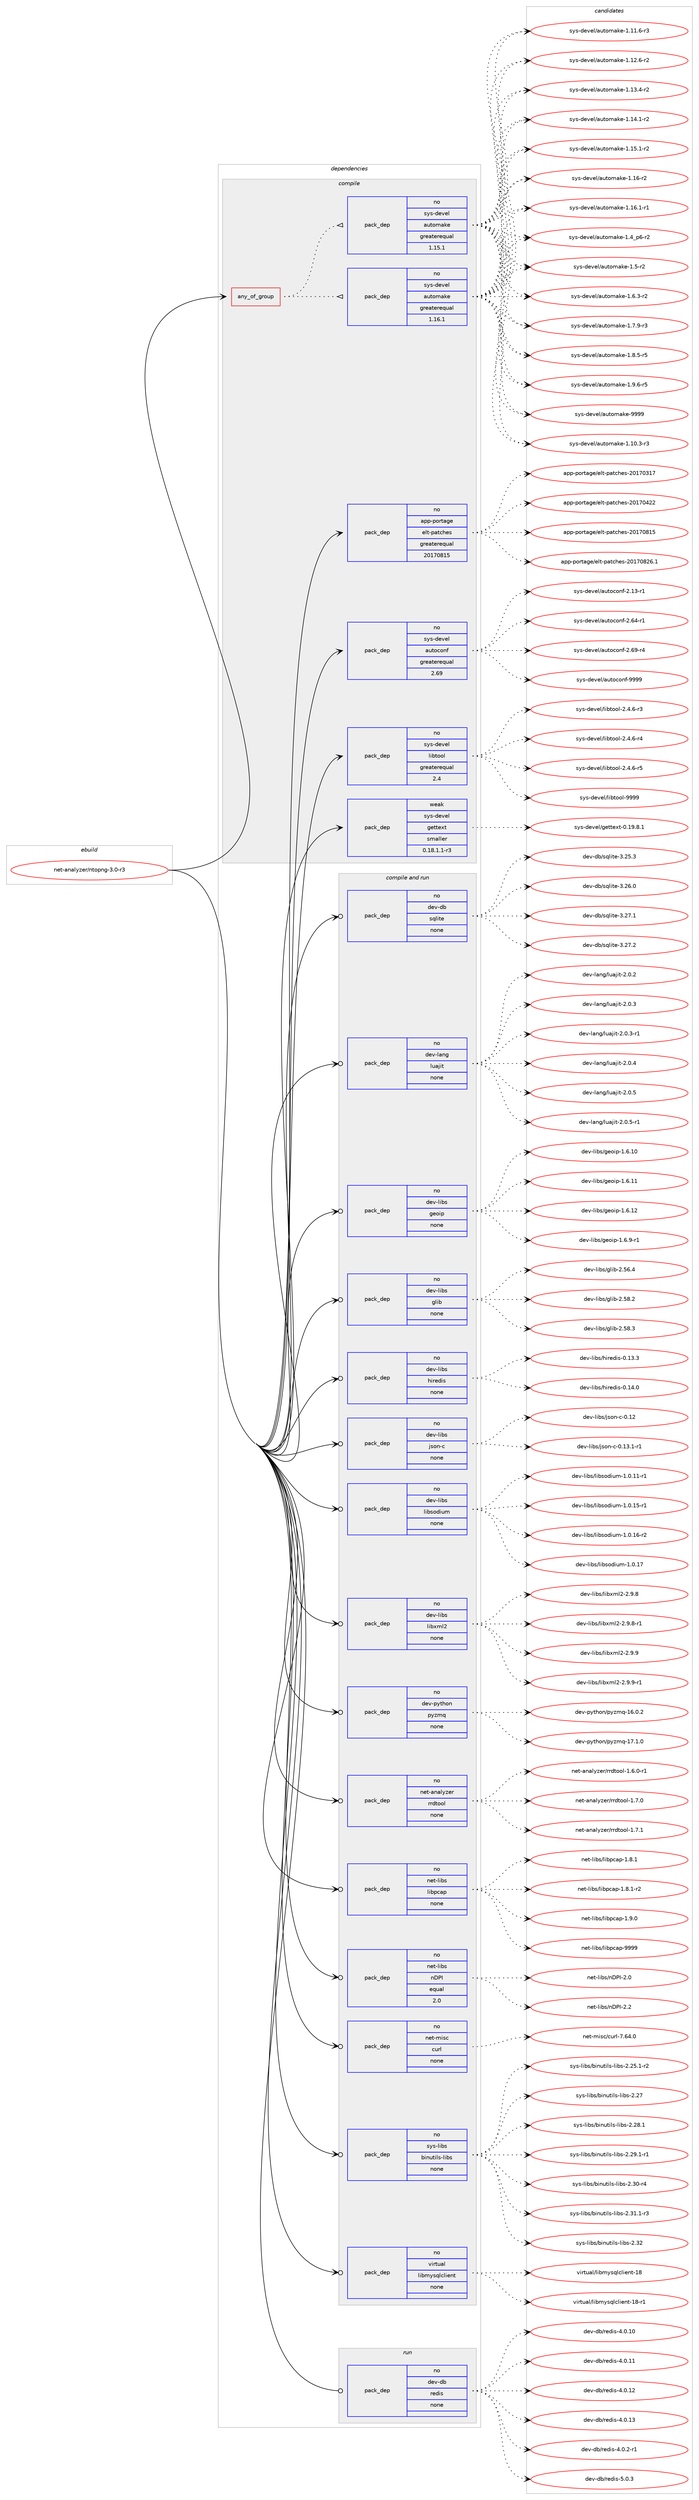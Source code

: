 digraph prolog {

# *************
# Graph options
# *************

newrank=true;
concentrate=true;
compound=true;
graph [rankdir=LR,fontname=Helvetica,fontsize=10,ranksep=1.5];#, ranksep=2.5, nodesep=0.2];
edge  [arrowhead=vee];
node  [fontname=Helvetica,fontsize=10];

# **********
# The ebuild
# **********

subgraph cluster_leftcol {
color=gray;
rank=same;
label=<<i>ebuild</i>>;
id [label="net-analyzer/ntopng-3.0-r3", color=red, width=4, href="../net-analyzer/ntopng-3.0-r3.svg"];
}

# ****************
# The dependencies
# ****************

subgraph cluster_midcol {
color=gray;
label=<<i>dependencies</i>>;
subgraph cluster_compile {
fillcolor="#eeeeee";
style=filled;
label=<<i>compile</i>>;
subgraph any25851 {
dependency1646254 [label=<<TABLE BORDER="0" CELLBORDER="1" CELLSPACING="0" CELLPADDING="4"><TR><TD CELLPADDING="10">any_of_group</TD></TR></TABLE>>, shape=none, color=red];subgraph pack1177128 {
dependency1646255 [label=<<TABLE BORDER="0" CELLBORDER="1" CELLSPACING="0" CELLPADDING="4" WIDTH="220"><TR><TD ROWSPAN="6" CELLPADDING="30">pack_dep</TD></TR><TR><TD WIDTH="110">no</TD></TR><TR><TD>sys-devel</TD></TR><TR><TD>automake</TD></TR><TR><TD>greaterequal</TD></TR><TR><TD>1.16.1</TD></TR></TABLE>>, shape=none, color=blue];
}
dependency1646254:e -> dependency1646255:w [weight=20,style="dotted",arrowhead="oinv"];
subgraph pack1177129 {
dependency1646256 [label=<<TABLE BORDER="0" CELLBORDER="1" CELLSPACING="0" CELLPADDING="4" WIDTH="220"><TR><TD ROWSPAN="6" CELLPADDING="30">pack_dep</TD></TR><TR><TD WIDTH="110">no</TD></TR><TR><TD>sys-devel</TD></TR><TR><TD>automake</TD></TR><TR><TD>greaterequal</TD></TR><TR><TD>1.15.1</TD></TR></TABLE>>, shape=none, color=blue];
}
dependency1646254:e -> dependency1646256:w [weight=20,style="dotted",arrowhead="oinv"];
}
id:e -> dependency1646254:w [weight=20,style="solid",arrowhead="vee"];
subgraph pack1177130 {
dependency1646257 [label=<<TABLE BORDER="0" CELLBORDER="1" CELLSPACING="0" CELLPADDING="4" WIDTH="220"><TR><TD ROWSPAN="6" CELLPADDING="30">pack_dep</TD></TR><TR><TD WIDTH="110">no</TD></TR><TR><TD>app-portage</TD></TR><TR><TD>elt-patches</TD></TR><TR><TD>greaterequal</TD></TR><TR><TD>20170815</TD></TR></TABLE>>, shape=none, color=blue];
}
id:e -> dependency1646257:w [weight=20,style="solid",arrowhead="vee"];
subgraph pack1177131 {
dependency1646258 [label=<<TABLE BORDER="0" CELLBORDER="1" CELLSPACING="0" CELLPADDING="4" WIDTH="220"><TR><TD ROWSPAN="6" CELLPADDING="30">pack_dep</TD></TR><TR><TD WIDTH="110">no</TD></TR><TR><TD>sys-devel</TD></TR><TR><TD>autoconf</TD></TR><TR><TD>greaterequal</TD></TR><TR><TD>2.69</TD></TR></TABLE>>, shape=none, color=blue];
}
id:e -> dependency1646258:w [weight=20,style="solid",arrowhead="vee"];
subgraph pack1177132 {
dependency1646259 [label=<<TABLE BORDER="0" CELLBORDER="1" CELLSPACING="0" CELLPADDING="4" WIDTH="220"><TR><TD ROWSPAN="6" CELLPADDING="30">pack_dep</TD></TR><TR><TD WIDTH="110">no</TD></TR><TR><TD>sys-devel</TD></TR><TR><TD>libtool</TD></TR><TR><TD>greaterequal</TD></TR><TR><TD>2.4</TD></TR></TABLE>>, shape=none, color=blue];
}
id:e -> dependency1646259:w [weight=20,style="solid",arrowhead="vee"];
subgraph pack1177133 {
dependency1646260 [label=<<TABLE BORDER="0" CELLBORDER="1" CELLSPACING="0" CELLPADDING="4" WIDTH="220"><TR><TD ROWSPAN="6" CELLPADDING="30">pack_dep</TD></TR><TR><TD WIDTH="110">weak</TD></TR><TR><TD>sys-devel</TD></TR><TR><TD>gettext</TD></TR><TR><TD>smaller</TD></TR><TR><TD>0.18.1.1-r3</TD></TR></TABLE>>, shape=none, color=blue];
}
id:e -> dependency1646260:w [weight=20,style="solid",arrowhead="vee"];
}
subgraph cluster_compileandrun {
fillcolor="#eeeeee";
style=filled;
label=<<i>compile and run</i>>;
subgraph pack1177134 {
dependency1646261 [label=<<TABLE BORDER="0" CELLBORDER="1" CELLSPACING="0" CELLPADDING="4" WIDTH="220"><TR><TD ROWSPAN="6" CELLPADDING="30">pack_dep</TD></TR><TR><TD WIDTH="110">no</TD></TR><TR><TD>dev-db</TD></TR><TR><TD>sqlite</TD></TR><TR><TD>none</TD></TR><TR><TD></TD></TR></TABLE>>, shape=none, color=blue];
}
id:e -> dependency1646261:w [weight=20,style="solid",arrowhead="odotvee"];
subgraph pack1177135 {
dependency1646262 [label=<<TABLE BORDER="0" CELLBORDER="1" CELLSPACING="0" CELLPADDING="4" WIDTH="220"><TR><TD ROWSPAN="6" CELLPADDING="30">pack_dep</TD></TR><TR><TD WIDTH="110">no</TD></TR><TR><TD>dev-lang</TD></TR><TR><TD>luajit</TD></TR><TR><TD>none</TD></TR><TR><TD></TD></TR></TABLE>>, shape=none, color=blue];
}
id:e -> dependency1646262:w [weight=20,style="solid",arrowhead="odotvee"];
subgraph pack1177136 {
dependency1646263 [label=<<TABLE BORDER="0" CELLBORDER="1" CELLSPACING="0" CELLPADDING="4" WIDTH="220"><TR><TD ROWSPAN="6" CELLPADDING="30">pack_dep</TD></TR><TR><TD WIDTH="110">no</TD></TR><TR><TD>dev-libs</TD></TR><TR><TD>geoip</TD></TR><TR><TD>none</TD></TR><TR><TD></TD></TR></TABLE>>, shape=none, color=blue];
}
id:e -> dependency1646263:w [weight=20,style="solid",arrowhead="odotvee"];
subgraph pack1177137 {
dependency1646264 [label=<<TABLE BORDER="0" CELLBORDER="1" CELLSPACING="0" CELLPADDING="4" WIDTH="220"><TR><TD ROWSPAN="6" CELLPADDING="30">pack_dep</TD></TR><TR><TD WIDTH="110">no</TD></TR><TR><TD>dev-libs</TD></TR><TR><TD>glib</TD></TR><TR><TD>none</TD></TR><TR><TD></TD></TR></TABLE>>, shape=none, color=blue];
}
id:e -> dependency1646264:w [weight=20,style="solid",arrowhead="odotvee"];
subgraph pack1177138 {
dependency1646265 [label=<<TABLE BORDER="0" CELLBORDER="1" CELLSPACING="0" CELLPADDING="4" WIDTH="220"><TR><TD ROWSPAN="6" CELLPADDING="30">pack_dep</TD></TR><TR><TD WIDTH="110">no</TD></TR><TR><TD>dev-libs</TD></TR><TR><TD>hiredis</TD></TR><TR><TD>none</TD></TR><TR><TD></TD></TR></TABLE>>, shape=none, color=blue];
}
id:e -> dependency1646265:w [weight=20,style="solid",arrowhead="odotvee"];
subgraph pack1177139 {
dependency1646266 [label=<<TABLE BORDER="0" CELLBORDER="1" CELLSPACING="0" CELLPADDING="4" WIDTH="220"><TR><TD ROWSPAN="6" CELLPADDING="30">pack_dep</TD></TR><TR><TD WIDTH="110">no</TD></TR><TR><TD>dev-libs</TD></TR><TR><TD>json-c</TD></TR><TR><TD>none</TD></TR><TR><TD></TD></TR></TABLE>>, shape=none, color=blue];
}
id:e -> dependency1646266:w [weight=20,style="solid",arrowhead="odotvee"];
subgraph pack1177140 {
dependency1646267 [label=<<TABLE BORDER="0" CELLBORDER="1" CELLSPACING="0" CELLPADDING="4" WIDTH="220"><TR><TD ROWSPAN="6" CELLPADDING="30">pack_dep</TD></TR><TR><TD WIDTH="110">no</TD></TR><TR><TD>dev-libs</TD></TR><TR><TD>libsodium</TD></TR><TR><TD>none</TD></TR><TR><TD></TD></TR></TABLE>>, shape=none, color=blue];
}
id:e -> dependency1646267:w [weight=20,style="solid",arrowhead="odotvee"];
subgraph pack1177141 {
dependency1646268 [label=<<TABLE BORDER="0" CELLBORDER="1" CELLSPACING="0" CELLPADDING="4" WIDTH="220"><TR><TD ROWSPAN="6" CELLPADDING="30">pack_dep</TD></TR><TR><TD WIDTH="110">no</TD></TR><TR><TD>dev-libs</TD></TR><TR><TD>libxml2</TD></TR><TR><TD>none</TD></TR><TR><TD></TD></TR></TABLE>>, shape=none, color=blue];
}
id:e -> dependency1646268:w [weight=20,style="solid",arrowhead="odotvee"];
subgraph pack1177142 {
dependency1646269 [label=<<TABLE BORDER="0" CELLBORDER="1" CELLSPACING="0" CELLPADDING="4" WIDTH="220"><TR><TD ROWSPAN="6" CELLPADDING="30">pack_dep</TD></TR><TR><TD WIDTH="110">no</TD></TR><TR><TD>dev-python</TD></TR><TR><TD>pyzmq</TD></TR><TR><TD>none</TD></TR><TR><TD></TD></TR></TABLE>>, shape=none, color=blue];
}
id:e -> dependency1646269:w [weight=20,style="solid",arrowhead="odotvee"];
subgraph pack1177143 {
dependency1646270 [label=<<TABLE BORDER="0" CELLBORDER="1" CELLSPACING="0" CELLPADDING="4" WIDTH="220"><TR><TD ROWSPAN="6" CELLPADDING="30">pack_dep</TD></TR><TR><TD WIDTH="110">no</TD></TR><TR><TD>net-analyzer</TD></TR><TR><TD>rrdtool</TD></TR><TR><TD>none</TD></TR><TR><TD></TD></TR></TABLE>>, shape=none, color=blue];
}
id:e -> dependency1646270:w [weight=20,style="solid",arrowhead="odotvee"];
subgraph pack1177144 {
dependency1646271 [label=<<TABLE BORDER="0" CELLBORDER="1" CELLSPACING="0" CELLPADDING="4" WIDTH="220"><TR><TD ROWSPAN="6" CELLPADDING="30">pack_dep</TD></TR><TR><TD WIDTH="110">no</TD></TR><TR><TD>net-libs</TD></TR><TR><TD>libpcap</TD></TR><TR><TD>none</TD></TR><TR><TD></TD></TR></TABLE>>, shape=none, color=blue];
}
id:e -> dependency1646271:w [weight=20,style="solid",arrowhead="odotvee"];
subgraph pack1177145 {
dependency1646272 [label=<<TABLE BORDER="0" CELLBORDER="1" CELLSPACING="0" CELLPADDING="4" WIDTH="220"><TR><TD ROWSPAN="6" CELLPADDING="30">pack_dep</TD></TR><TR><TD WIDTH="110">no</TD></TR><TR><TD>net-libs</TD></TR><TR><TD>nDPI</TD></TR><TR><TD>equal</TD></TR><TR><TD>2.0</TD></TR></TABLE>>, shape=none, color=blue];
}
id:e -> dependency1646272:w [weight=20,style="solid",arrowhead="odotvee"];
subgraph pack1177146 {
dependency1646273 [label=<<TABLE BORDER="0" CELLBORDER="1" CELLSPACING="0" CELLPADDING="4" WIDTH="220"><TR><TD ROWSPAN="6" CELLPADDING="30">pack_dep</TD></TR><TR><TD WIDTH="110">no</TD></TR><TR><TD>net-misc</TD></TR><TR><TD>curl</TD></TR><TR><TD>none</TD></TR><TR><TD></TD></TR></TABLE>>, shape=none, color=blue];
}
id:e -> dependency1646273:w [weight=20,style="solid",arrowhead="odotvee"];
subgraph pack1177147 {
dependency1646274 [label=<<TABLE BORDER="0" CELLBORDER="1" CELLSPACING="0" CELLPADDING="4" WIDTH="220"><TR><TD ROWSPAN="6" CELLPADDING="30">pack_dep</TD></TR><TR><TD WIDTH="110">no</TD></TR><TR><TD>sys-libs</TD></TR><TR><TD>binutils-libs</TD></TR><TR><TD>none</TD></TR><TR><TD></TD></TR></TABLE>>, shape=none, color=blue];
}
id:e -> dependency1646274:w [weight=20,style="solid",arrowhead="odotvee"];
subgraph pack1177148 {
dependency1646275 [label=<<TABLE BORDER="0" CELLBORDER="1" CELLSPACING="0" CELLPADDING="4" WIDTH="220"><TR><TD ROWSPAN="6" CELLPADDING="30">pack_dep</TD></TR><TR><TD WIDTH="110">no</TD></TR><TR><TD>virtual</TD></TR><TR><TD>libmysqlclient</TD></TR><TR><TD>none</TD></TR><TR><TD></TD></TR></TABLE>>, shape=none, color=blue];
}
id:e -> dependency1646275:w [weight=20,style="solid",arrowhead="odotvee"];
}
subgraph cluster_run {
fillcolor="#eeeeee";
style=filled;
label=<<i>run</i>>;
subgraph pack1177149 {
dependency1646276 [label=<<TABLE BORDER="0" CELLBORDER="1" CELLSPACING="0" CELLPADDING="4" WIDTH="220"><TR><TD ROWSPAN="6" CELLPADDING="30">pack_dep</TD></TR><TR><TD WIDTH="110">no</TD></TR><TR><TD>dev-db</TD></TR><TR><TD>redis</TD></TR><TR><TD>none</TD></TR><TR><TD></TD></TR></TABLE>>, shape=none, color=blue];
}
id:e -> dependency1646276:w [weight=20,style="solid",arrowhead="odot"];
}
}

# **************
# The candidates
# **************

subgraph cluster_choices {
rank=same;
color=gray;
label=<<i>candidates</i>>;

subgraph choice1177128 {
color=black;
nodesep=1;
choice11512111545100101118101108479711711611110997107101454946494846514511451 [label="sys-devel/automake-1.10.3-r3", color=red, width=4,href="../sys-devel/automake-1.10.3-r3.svg"];
choice11512111545100101118101108479711711611110997107101454946494946544511451 [label="sys-devel/automake-1.11.6-r3", color=red, width=4,href="../sys-devel/automake-1.11.6-r3.svg"];
choice11512111545100101118101108479711711611110997107101454946495046544511450 [label="sys-devel/automake-1.12.6-r2", color=red, width=4,href="../sys-devel/automake-1.12.6-r2.svg"];
choice11512111545100101118101108479711711611110997107101454946495146524511450 [label="sys-devel/automake-1.13.4-r2", color=red, width=4,href="../sys-devel/automake-1.13.4-r2.svg"];
choice11512111545100101118101108479711711611110997107101454946495246494511450 [label="sys-devel/automake-1.14.1-r2", color=red, width=4,href="../sys-devel/automake-1.14.1-r2.svg"];
choice11512111545100101118101108479711711611110997107101454946495346494511450 [label="sys-devel/automake-1.15.1-r2", color=red, width=4,href="../sys-devel/automake-1.15.1-r2.svg"];
choice1151211154510010111810110847971171161111099710710145494649544511450 [label="sys-devel/automake-1.16-r2", color=red, width=4,href="../sys-devel/automake-1.16-r2.svg"];
choice11512111545100101118101108479711711611110997107101454946495446494511449 [label="sys-devel/automake-1.16.1-r1", color=red, width=4,href="../sys-devel/automake-1.16.1-r1.svg"];
choice115121115451001011181011084797117116111109971071014549465295112544511450 [label="sys-devel/automake-1.4_p6-r2", color=red, width=4,href="../sys-devel/automake-1.4_p6-r2.svg"];
choice11512111545100101118101108479711711611110997107101454946534511450 [label="sys-devel/automake-1.5-r2", color=red, width=4,href="../sys-devel/automake-1.5-r2.svg"];
choice115121115451001011181011084797117116111109971071014549465446514511450 [label="sys-devel/automake-1.6.3-r2", color=red, width=4,href="../sys-devel/automake-1.6.3-r2.svg"];
choice115121115451001011181011084797117116111109971071014549465546574511451 [label="sys-devel/automake-1.7.9-r3", color=red, width=4,href="../sys-devel/automake-1.7.9-r3.svg"];
choice115121115451001011181011084797117116111109971071014549465646534511453 [label="sys-devel/automake-1.8.5-r5", color=red, width=4,href="../sys-devel/automake-1.8.5-r5.svg"];
choice115121115451001011181011084797117116111109971071014549465746544511453 [label="sys-devel/automake-1.9.6-r5", color=red, width=4,href="../sys-devel/automake-1.9.6-r5.svg"];
choice115121115451001011181011084797117116111109971071014557575757 [label="sys-devel/automake-9999", color=red, width=4,href="../sys-devel/automake-9999.svg"];
dependency1646255:e -> choice11512111545100101118101108479711711611110997107101454946494846514511451:w [style=dotted,weight="100"];
dependency1646255:e -> choice11512111545100101118101108479711711611110997107101454946494946544511451:w [style=dotted,weight="100"];
dependency1646255:e -> choice11512111545100101118101108479711711611110997107101454946495046544511450:w [style=dotted,weight="100"];
dependency1646255:e -> choice11512111545100101118101108479711711611110997107101454946495146524511450:w [style=dotted,weight="100"];
dependency1646255:e -> choice11512111545100101118101108479711711611110997107101454946495246494511450:w [style=dotted,weight="100"];
dependency1646255:e -> choice11512111545100101118101108479711711611110997107101454946495346494511450:w [style=dotted,weight="100"];
dependency1646255:e -> choice1151211154510010111810110847971171161111099710710145494649544511450:w [style=dotted,weight="100"];
dependency1646255:e -> choice11512111545100101118101108479711711611110997107101454946495446494511449:w [style=dotted,weight="100"];
dependency1646255:e -> choice115121115451001011181011084797117116111109971071014549465295112544511450:w [style=dotted,weight="100"];
dependency1646255:e -> choice11512111545100101118101108479711711611110997107101454946534511450:w [style=dotted,weight="100"];
dependency1646255:e -> choice115121115451001011181011084797117116111109971071014549465446514511450:w [style=dotted,weight="100"];
dependency1646255:e -> choice115121115451001011181011084797117116111109971071014549465546574511451:w [style=dotted,weight="100"];
dependency1646255:e -> choice115121115451001011181011084797117116111109971071014549465646534511453:w [style=dotted,weight="100"];
dependency1646255:e -> choice115121115451001011181011084797117116111109971071014549465746544511453:w [style=dotted,weight="100"];
dependency1646255:e -> choice115121115451001011181011084797117116111109971071014557575757:w [style=dotted,weight="100"];
}
subgraph choice1177129 {
color=black;
nodesep=1;
choice11512111545100101118101108479711711611110997107101454946494846514511451 [label="sys-devel/automake-1.10.3-r3", color=red, width=4,href="../sys-devel/automake-1.10.3-r3.svg"];
choice11512111545100101118101108479711711611110997107101454946494946544511451 [label="sys-devel/automake-1.11.6-r3", color=red, width=4,href="../sys-devel/automake-1.11.6-r3.svg"];
choice11512111545100101118101108479711711611110997107101454946495046544511450 [label="sys-devel/automake-1.12.6-r2", color=red, width=4,href="../sys-devel/automake-1.12.6-r2.svg"];
choice11512111545100101118101108479711711611110997107101454946495146524511450 [label="sys-devel/automake-1.13.4-r2", color=red, width=4,href="../sys-devel/automake-1.13.4-r2.svg"];
choice11512111545100101118101108479711711611110997107101454946495246494511450 [label="sys-devel/automake-1.14.1-r2", color=red, width=4,href="../sys-devel/automake-1.14.1-r2.svg"];
choice11512111545100101118101108479711711611110997107101454946495346494511450 [label="sys-devel/automake-1.15.1-r2", color=red, width=4,href="../sys-devel/automake-1.15.1-r2.svg"];
choice1151211154510010111810110847971171161111099710710145494649544511450 [label="sys-devel/automake-1.16-r2", color=red, width=4,href="../sys-devel/automake-1.16-r2.svg"];
choice11512111545100101118101108479711711611110997107101454946495446494511449 [label="sys-devel/automake-1.16.1-r1", color=red, width=4,href="../sys-devel/automake-1.16.1-r1.svg"];
choice115121115451001011181011084797117116111109971071014549465295112544511450 [label="sys-devel/automake-1.4_p6-r2", color=red, width=4,href="../sys-devel/automake-1.4_p6-r2.svg"];
choice11512111545100101118101108479711711611110997107101454946534511450 [label="sys-devel/automake-1.5-r2", color=red, width=4,href="../sys-devel/automake-1.5-r2.svg"];
choice115121115451001011181011084797117116111109971071014549465446514511450 [label="sys-devel/automake-1.6.3-r2", color=red, width=4,href="../sys-devel/automake-1.6.3-r2.svg"];
choice115121115451001011181011084797117116111109971071014549465546574511451 [label="sys-devel/automake-1.7.9-r3", color=red, width=4,href="../sys-devel/automake-1.7.9-r3.svg"];
choice115121115451001011181011084797117116111109971071014549465646534511453 [label="sys-devel/automake-1.8.5-r5", color=red, width=4,href="../sys-devel/automake-1.8.5-r5.svg"];
choice115121115451001011181011084797117116111109971071014549465746544511453 [label="sys-devel/automake-1.9.6-r5", color=red, width=4,href="../sys-devel/automake-1.9.6-r5.svg"];
choice115121115451001011181011084797117116111109971071014557575757 [label="sys-devel/automake-9999", color=red, width=4,href="../sys-devel/automake-9999.svg"];
dependency1646256:e -> choice11512111545100101118101108479711711611110997107101454946494846514511451:w [style=dotted,weight="100"];
dependency1646256:e -> choice11512111545100101118101108479711711611110997107101454946494946544511451:w [style=dotted,weight="100"];
dependency1646256:e -> choice11512111545100101118101108479711711611110997107101454946495046544511450:w [style=dotted,weight="100"];
dependency1646256:e -> choice11512111545100101118101108479711711611110997107101454946495146524511450:w [style=dotted,weight="100"];
dependency1646256:e -> choice11512111545100101118101108479711711611110997107101454946495246494511450:w [style=dotted,weight="100"];
dependency1646256:e -> choice11512111545100101118101108479711711611110997107101454946495346494511450:w [style=dotted,weight="100"];
dependency1646256:e -> choice1151211154510010111810110847971171161111099710710145494649544511450:w [style=dotted,weight="100"];
dependency1646256:e -> choice11512111545100101118101108479711711611110997107101454946495446494511449:w [style=dotted,weight="100"];
dependency1646256:e -> choice115121115451001011181011084797117116111109971071014549465295112544511450:w [style=dotted,weight="100"];
dependency1646256:e -> choice11512111545100101118101108479711711611110997107101454946534511450:w [style=dotted,weight="100"];
dependency1646256:e -> choice115121115451001011181011084797117116111109971071014549465446514511450:w [style=dotted,weight="100"];
dependency1646256:e -> choice115121115451001011181011084797117116111109971071014549465546574511451:w [style=dotted,weight="100"];
dependency1646256:e -> choice115121115451001011181011084797117116111109971071014549465646534511453:w [style=dotted,weight="100"];
dependency1646256:e -> choice115121115451001011181011084797117116111109971071014549465746544511453:w [style=dotted,weight="100"];
dependency1646256:e -> choice115121115451001011181011084797117116111109971071014557575757:w [style=dotted,weight="100"];
}
subgraph choice1177130 {
color=black;
nodesep=1;
choice97112112451121111141169710310147101108116451129711699104101115455048495548514955 [label="app-portage/elt-patches-20170317", color=red, width=4,href="../app-portage/elt-patches-20170317.svg"];
choice97112112451121111141169710310147101108116451129711699104101115455048495548525050 [label="app-portage/elt-patches-20170422", color=red, width=4,href="../app-portage/elt-patches-20170422.svg"];
choice97112112451121111141169710310147101108116451129711699104101115455048495548564953 [label="app-portage/elt-patches-20170815", color=red, width=4,href="../app-portage/elt-patches-20170815.svg"];
choice971121124511211111411697103101471011081164511297116991041011154550484955485650544649 [label="app-portage/elt-patches-20170826.1", color=red, width=4,href="../app-portage/elt-patches-20170826.1.svg"];
dependency1646257:e -> choice97112112451121111141169710310147101108116451129711699104101115455048495548514955:w [style=dotted,weight="100"];
dependency1646257:e -> choice97112112451121111141169710310147101108116451129711699104101115455048495548525050:w [style=dotted,weight="100"];
dependency1646257:e -> choice97112112451121111141169710310147101108116451129711699104101115455048495548564953:w [style=dotted,weight="100"];
dependency1646257:e -> choice971121124511211111411697103101471011081164511297116991041011154550484955485650544649:w [style=dotted,weight="100"];
}
subgraph choice1177131 {
color=black;
nodesep=1;
choice1151211154510010111810110847971171161119911111010245504649514511449 [label="sys-devel/autoconf-2.13-r1", color=red, width=4,href="../sys-devel/autoconf-2.13-r1.svg"];
choice1151211154510010111810110847971171161119911111010245504654524511449 [label="sys-devel/autoconf-2.64-r1", color=red, width=4,href="../sys-devel/autoconf-2.64-r1.svg"];
choice1151211154510010111810110847971171161119911111010245504654574511452 [label="sys-devel/autoconf-2.69-r4", color=red, width=4,href="../sys-devel/autoconf-2.69-r4.svg"];
choice115121115451001011181011084797117116111991111101024557575757 [label="sys-devel/autoconf-9999", color=red, width=4,href="../sys-devel/autoconf-9999.svg"];
dependency1646258:e -> choice1151211154510010111810110847971171161119911111010245504649514511449:w [style=dotted,weight="100"];
dependency1646258:e -> choice1151211154510010111810110847971171161119911111010245504654524511449:w [style=dotted,weight="100"];
dependency1646258:e -> choice1151211154510010111810110847971171161119911111010245504654574511452:w [style=dotted,weight="100"];
dependency1646258:e -> choice115121115451001011181011084797117116111991111101024557575757:w [style=dotted,weight="100"];
}
subgraph choice1177132 {
color=black;
nodesep=1;
choice1151211154510010111810110847108105981161111111084550465246544511451 [label="sys-devel/libtool-2.4.6-r3", color=red, width=4,href="../sys-devel/libtool-2.4.6-r3.svg"];
choice1151211154510010111810110847108105981161111111084550465246544511452 [label="sys-devel/libtool-2.4.6-r4", color=red, width=4,href="../sys-devel/libtool-2.4.6-r4.svg"];
choice1151211154510010111810110847108105981161111111084550465246544511453 [label="sys-devel/libtool-2.4.6-r5", color=red, width=4,href="../sys-devel/libtool-2.4.6-r5.svg"];
choice1151211154510010111810110847108105981161111111084557575757 [label="sys-devel/libtool-9999", color=red, width=4,href="../sys-devel/libtool-9999.svg"];
dependency1646259:e -> choice1151211154510010111810110847108105981161111111084550465246544511451:w [style=dotted,weight="100"];
dependency1646259:e -> choice1151211154510010111810110847108105981161111111084550465246544511452:w [style=dotted,weight="100"];
dependency1646259:e -> choice1151211154510010111810110847108105981161111111084550465246544511453:w [style=dotted,weight="100"];
dependency1646259:e -> choice1151211154510010111810110847108105981161111111084557575757:w [style=dotted,weight="100"];
}
subgraph choice1177133 {
color=black;
nodesep=1;
choice1151211154510010111810110847103101116116101120116454846495746564649 [label="sys-devel/gettext-0.19.8.1", color=red, width=4,href="../sys-devel/gettext-0.19.8.1.svg"];
dependency1646260:e -> choice1151211154510010111810110847103101116116101120116454846495746564649:w [style=dotted,weight="100"];
}
subgraph choice1177134 {
color=black;
nodesep=1;
choice10010111845100984711511310810511610145514650534651 [label="dev-db/sqlite-3.25.3", color=red, width=4,href="../dev-db/sqlite-3.25.3.svg"];
choice10010111845100984711511310810511610145514650544648 [label="dev-db/sqlite-3.26.0", color=red, width=4,href="../dev-db/sqlite-3.26.0.svg"];
choice10010111845100984711511310810511610145514650554649 [label="dev-db/sqlite-3.27.1", color=red, width=4,href="../dev-db/sqlite-3.27.1.svg"];
choice10010111845100984711511310810511610145514650554650 [label="dev-db/sqlite-3.27.2", color=red, width=4,href="../dev-db/sqlite-3.27.2.svg"];
dependency1646261:e -> choice10010111845100984711511310810511610145514650534651:w [style=dotted,weight="100"];
dependency1646261:e -> choice10010111845100984711511310810511610145514650544648:w [style=dotted,weight="100"];
dependency1646261:e -> choice10010111845100984711511310810511610145514650554649:w [style=dotted,weight="100"];
dependency1646261:e -> choice10010111845100984711511310810511610145514650554650:w [style=dotted,weight="100"];
}
subgraph choice1177135 {
color=black;
nodesep=1;
choice10010111845108971101034710811797106105116455046484650 [label="dev-lang/luajit-2.0.2", color=red, width=4,href="../dev-lang/luajit-2.0.2.svg"];
choice10010111845108971101034710811797106105116455046484651 [label="dev-lang/luajit-2.0.3", color=red, width=4,href="../dev-lang/luajit-2.0.3.svg"];
choice100101118451089711010347108117971061051164550464846514511449 [label="dev-lang/luajit-2.0.3-r1", color=red, width=4,href="../dev-lang/luajit-2.0.3-r1.svg"];
choice10010111845108971101034710811797106105116455046484652 [label="dev-lang/luajit-2.0.4", color=red, width=4,href="../dev-lang/luajit-2.0.4.svg"];
choice10010111845108971101034710811797106105116455046484653 [label="dev-lang/luajit-2.0.5", color=red, width=4,href="../dev-lang/luajit-2.0.5.svg"];
choice100101118451089711010347108117971061051164550464846534511449 [label="dev-lang/luajit-2.0.5-r1", color=red, width=4,href="../dev-lang/luajit-2.0.5-r1.svg"];
dependency1646262:e -> choice10010111845108971101034710811797106105116455046484650:w [style=dotted,weight="100"];
dependency1646262:e -> choice10010111845108971101034710811797106105116455046484651:w [style=dotted,weight="100"];
dependency1646262:e -> choice100101118451089711010347108117971061051164550464846514511449:w [style=dotted,weight="100"];
dependency1646262:e -> choice10010111845108971101034710811797106105116455046484652:w [style=dotted,weight="100"];
dependency1646262:e -> choice10010111845108971101034710811797106105116455046484653:w [style=dotted,weight="100"];
dependency1646262:e -> choice100101118451089711010347108117971061051164550464846534511449:w [style=dotted,weight="100"];
}
subgraph choice1177136 {
color=black;
nodesep=1;
choice10010111845108105981154710310111110511245494654464948 [label="dev-libs/geoip-1.6.10", color=red, width=4,href="../dev-libs/geoip-1.6.10.svg"];
choice10010111845108105981154710310111110511245494654464949 [label="dev-libs/geoip-1.6.11", color=red, width=4,href="../dev-libs/geoip-1.6.11.svg"];
choice10010111845108105981154710310111110511245494654464950 [label="dev-libs/geoip-1.6.12", color=red, width=4,href="../dev-libs/geoip-1.6.12.svg"];
choice1001011184510810598115471031011111051124549465446574511449 [label="dev-libs/geoip-1.6.9-r1", color=red, width=4,href="../dev-libs/geoip-1.6.9-r1.svg"];
dependency1646263:e -> choice10010111845108105981154710310111110511245494654464948:w [style=dotted,weight="100"];
dependency1646263:e -> choice10010111845108105981154710310111110511245494654464949:w [style=dotted,weight="100"];
dependency1646263:e -> choice10010111845108105981154710310111110511245494654464950:w [style=dotted,weight="100"];
dependency1646263:e -> choice1001011184510810598115471031011111051124549465446574511449:w [style=dotted,weight="100"];
}
subgraph choice1177137 {
color=black;
nodesep=1;
choice1001011184510810598115471031081059845504653544652 [label="dev-libs/glib-2.56.4", color=red, width=4,href="../dev-libs/glib-2.56.4.svg"];
choice1001011184510810598115471031081059845504653564650 [label="dev-libs/glib-2.58.2", color=red, width=4,href="../dev-libs/glib-2.58.2.svg"];
choice1001011184510810598115471031081059845504653564651 [label="dev-libs/glib-2.58.3", color=red, width=4,href="../dev-libs/glib-2.58.3.svg"];
dependency1646264:e -> choice1001011184510810598115471031081059845504653544652:w [style=dotted,weight="100"];
dependency1646264:e -> choice1001011184510810598115471031081059845504653564650:w [style=dotted,weight="100"];
dependency1646264:e -> choice1001011184510810598115471031081059845504653564651:w [style=dotted,weight="100"];
}
subgraph choice1177138 {
color=black;
nodesep=1;
choice10010111845108105981154710410511410110010511545484649514651 [label="dev-libs/hiredis-0.13.3", color=red, width=4,href="../dev-libs/hiredis-0.13.3.svg"];
choice10010111845108105981154710410511410110010511545484649524648 [label="dev-libs/hiredis-0.14.0", color=red, width=4,href="../dev-libs/hiredis-0.14.0.svg"];
dependency1646265:e -> choice10010111845108105981154710410511410110010511545484649514651:w [style=dotted,weight="100"];
dependency1646265:e -> choice10010111845108105981154710410511410110010511545484649524648:w [style=dotted,weight="100"];
}
subgraph choice1177139 {
color=black;
nodesep=1;
choice10010111845108105981154710611511111045994548464950 [label="dev-libs/json-c-0.12", color=red, width=4,href="../dev-libs/json-c-0.12.svg"];
choice1001011184510810598115471061151111104599454846495146494511449 [label="dev-libs/json-c-0.13.1-r1", color=red, width=4,href="../dev-libs/json-c-0.13.1-r1.svg"];
dependency1646266:e -> choice10010111845108105981154710611511111045994548464950:w [style=dotted,weight="100"];
dependency1646266:e -> choice1001011184510810598115471061151111104599454846495146494511449:w [style=dotted,weight="100"];
}
subgraph choice1177140 {
color=black;
nodesep=1;
choice10010111845108105981154710810598115111100105117109454946484649494511449 [label="dev-libs/libsodium-1.0.11-r1", color=red, width=4,href="../dev-libs/libsodium-1.0.11-r1.svg"];
choice10010111845108105981154710810598115111100105117109454946484649534511449 [label="dev-libs/libsodium-1.0.15-r1", color=red, width=4,href="../dev-libs/libsodium-1.0.15-r1.svg"];
choice10010111845108105981154710810598115111100105117109454946484649544511450 [label="dev-libs/libsodium-1.0.16-r2", color=red, width=4,href="../dev-libs/libsodium-1.0.16-r2.svg"];
choice1001011184510810598115471081059811511110010511710945494648464955 [label="dev-libs/libsodium-1.0.17", color=red, width=4,href="../dev-libs/libsodium-1.0.17.svg"];
dependency1646267:e -> choice10010111845108105981154710810598115111100105117109454946484649494511449:w [style=dotted,weight="100"];
dependency1646267:e -> choice10010111845108105981154710810598115111100105117109454946484649534511449:w [style=dotted,weight="100"];
dependency1646267:e -> choice10010111845108105981154710810598115111100105117109454946484649544511450:w [style=dotted,weight="100"];
dependency1646267:e -> choice1001011184510810598115471081059811511110010511710945494648464955:w [style=dotted,weight="100"];
}
subgraph choice1177141 {
color=black;
nodesep=1;
choice1001011184510810598115471081059812010910850455046574656 [label="dev-libs/libxml2-2.9.8", color=red, width=4,href="../dev-libs/libxml2-2.9.8.svg"];
choice10010111845108105981154710810598120109108504550465746564511449 [label="dev-libs/libxml2-2.9.8-r1", color=red, width=4,href="../dev-libs/libxml2-2.9.8-r1.svg"];
choice1001011184510810598115471081059812010910850455046574657 [label="dev-libs/libxml2-2.9.9", color=red, width=4,href="../dev-libs/libxml2-2.9.9.svg"];
choice10010111845108105981154710810598120109108504550465746574511449 [label="dev-libs/libxml2-2.9.9-r1", color=red, width=4,href="../dev-libs/libxml2-2.9.9-r1.svg"];
dependency1646268:e -> choice1001011184510810598115471081059812010910850455046574656:w [style=dotted,weight="100"];
dependency1646268:e -> choice10010111845108105981154710810598120109108504550465746564511449:w [style=dotted,weight="100"];
dependency1646268:e -> choice1001011184510810598115471081059812010910850455046574657:w [style=dotted,weight="100"];
dependency1646268:e -> choice10010111845108105981154710810598120109108504550465746574511449:w [style=dotted,weight="100"];
}
subgraph choice1177142 {
color=black;
nodesep=1;
choice100101118451121211161041111104711212112210911345495446484650 [label="dev-python/pyzmq-16.0.2", color=red, width=4,href="../dev-python/pyzmq-16.0.2.svg"];
choice100101118451121211161041111104711212112210911345495546494648 [label="dev-python/pyzmq-17.1.0", color=red, width=4,href="../dev-python/pyzmq-17.1.0.svg"];
dependency1646269:e -> choice100101118451121211161041111104711212112210911345495446484650:w [style=dotted,weight="100"];
dependency1646269:e -> choice100101118451121211161041111104711212112210911345495546494648:w [style=dotted,weight="100"];
}
subgraph choice1177143 {
color=black;
nodesep=1;
choice110101116459711097108121122101114471141141001161111111084549465446484511449 [label="net-analyzer/rrdtool-1.6.0-r1", color=red, width=4,href="../net-analyzer/rrdtool-1.6.0-r1.svg"];
choice11010111645971109710812112210111447114114100116111111108454946554648 [label="net-analyzer/rrdtool-1.7.0", color=red, width=4,href="../net-analyzer/rrdtool-1.7.0.svg"];
choice11010111645971109710812112210111447114114100116111111108454946554649 [label="net-analyzer/rrdtool-1.7.1", color=red, width=4,href="../net-analyzer/rrdtool-1.7.1.svg"];
dependency1646270:e -> choice110101116459711097108121122101114471141141001161111111084549465446484511449:w [style=dotted,weight="100"];
dependency1646270:e -> choice11010111645971109710812112210111447114114100116111111108454946554648:w [style=dotted,weight="100"];
dependency1646270:e -> choice11010111645971109710812112210111447114114100116111111108454946554649:w [style=dotted,weight="100"];
}
subgraph choice1177144 {
color=black;
nodesep=1;
choice110101116451081059811547108105981129997112454946564649 [label="net-libs/libpcap-1.8.1", color=red, width=4,href="../net-libs/libpcap-1.8.1.svg"];
choice1101011164510810598115471081059811299971124549465646494511450 [label="net-libs/libpcap-1.8.1-r2", color=red, width=4,href="../net-libs/libpcap-1.8.1-r2.svg"];
choice110101116451081059811547108105981129997112454946574648 [label="net-libs/libpcap-1.9.0", color=red, width=4,href="../net-libs/libpcap-1.9.0.svg"];
choice1101011164510810598115471081059811299971124557575757 [label="net-libs/libpcap-9999", color=red, width=4,href="../net-libs/libpcap-9999.svg"];
dependency1646271:e -> choice110101116451081059811547108105981129997112454946564649:w [style=dotted,weight="100"];
dependency1646271:e -> choice1101011164510810598115471081059811299971124549465646494511450:w [style=dotted,weight="100"];
dependency1646271:e -> choice110101116451081059811547108105981129997112454946574648:w [style=dotted,weight="100"];
dependency1646271:e -> choice1101011164510810598115471081059811299971124557575757:w [style=dotted,weight="100"];
}
subgraph choice1177145 {
color=black;
nodesep=1;
choice11010111645108105981154711068807345504648 [label="net-libs/nDPI-2.0", color=red, width=4,href="../net-libs/nDPI-2.0.svg"];
choice11010111645108105981154711068807345504650 [label="net-libs/nDPI-2.2", color=red, width=4,href="../net-libs/nDPI-2.2.svg"];
dependency1646272:e -> choice11010111645108105981154711068807345504648:w [style=dotted,weight="100"];
dependency1646272:e -> choice11010111645108105981154711068807345504650:w [style=dotted,weight="100"];
}
subgraph choice1177146 {
color=black;
nodesep=1;
choice1101011164510910511599479911711410845554654524648 [label="net-misc/curl-7.64.0", color=red, width=4,href="../net-misc/curl-7.64.0.svg"];
dependency1646273:e -> choice1101011164510910511599479911711410845554654524648:w [style=dotted,weight="100"];
}
subgraph choice1177147 {
color=black;
nodesep=1;
choice115121115451081059811547981051101171161051081154510810598115455046505346494511450 [label="sys-libs/binutils-libs-2.25.1-r2", color=red, width=4,href="../sys-libs/binutils-libs-2.25.1-r2.svg"];
choice1151211154510810598115479810511011711610510811545108105981154550465055 [label="sys-libs/binutils-libs-2.27", color=red, width=4,href="../sys-libs/binutils-libs-2.27.svg"];
choice11512111545108105981154798105110117116105108115451081059811545504650564649 [label="sys-libs/binutils-libs-2.28.1", color=red, width=4,href="../sys-libs/binutils-libs-2.28.1.svg"];
choice115121115451081059811547981051101171161051081154510810598115455046505746494511449 [label="sys-libs/binutils-libs-2.29.1-r1", color=red, width=4,href="../sys-libs/binutils-libs-2.29.1-r1.svg"];
choice11512111545108105981154798105110117116105108115451081059811545504651484511452 [label="sys-libs/binutils-libs-2.30-r4", color=red, width=4,href="../sys-libs/binutils-libs-2.30-r4.svg"];
choice115121115451081059811547981051101171161051081154510810598115455046514946494511451 [label="sys-libs/binutils-libs-2.31.1-r3", color=red, width=4,href="../sys-libs/binutils-libs-2.31.1-r3.svg"];
choice1151211154510810598115479810511011711610510811545108105981154550465150 [label="sys-libs/binutils-libs-2.32", color=red, width=4,href="../sys-libs/binutils-libs-2.32.svg"];
dependency1646274:e -> choice115121115451081059811547981051101171161051081154510810598115455046505346494511450:w [style=dotted,weight="100"];
dependency1646274:e -> choice1151211154510810598115479810511011711610510811545108105981154550465055:w [style=dotted,weight="100"];
dependency1646274:e -> choice11512111545108105981154798105110117116105108115451081059811545504650564649:w [style=dotted,weight="100"];
dependency1646274:e -> choice115121115451081059811547981051101171161051081154510810598115455046505746494511449:w [style=dotted,weight="100"];
dependency1646274:e -> choice11512111545108105981154798105110117116105108115451081059811545504651484511452:w [style=dotted,weight="100"];
dependency1646274:e -> choice115121115451081059811547981051101171161051081154510810598115455046514946494511451:w [style=dotted,weight="100"];
dependency1646274:e -> choice1151211154510810598115479810511011711610510811545108105981154550465150:w [style=dotted,weight="100"];
}
subgraph choice1177148 {
color=black;
nodesep=1;
choice11810511411611797108471081059810912111511310899108105101110116454956 [label="virtual/libmysqlclient-18", color=red, width=4,href="../virtual/libmysqlclient-18.svg"];
choice118105114116117971084710810598109121115113108991081051011101164549564511449 [label="virtual/libmysqlclient-18-r1", color=red, width=4,href="../virtual/libmysqlclient-18-r1.svg"];
dependency1646275:e -> choice11810511411611797108471081059810912111511310899108105101110116454956:w [style=dotted,weight="100"];
dependency1646275:e -> choice118105114116117971084710810598109121115113108991081051011101164549564511449:w [style=dotted,weight="100"];
}
subgraph choice1177149 {
color=black;
nodesep=1;
choice10010111845100984711410110010511545524648464948 [label="dev-db/redis-4.0.10", color=red, width=4,href="../dev-db/redis-4.0.10.svg"];
choice10010111845100984711410110010511545524648464949 [label="dev-db/redis-4.0.11", color=red, width=4,href="../dev-db/redis-4.0.11.svg"];
choice10010111845100984711410110010511545524648464950 [label="dev-db/redis-4.0.12", color=red, width=4,href="../dev-db/redis-4.0.12.svg"];
choice10010111845100984711410110010511545524648464951 [label="dev-db/redis-4.0.13", color=red, width=4,href="../dev-db/redis-4.0.13.svg"];
choice1001011184510098471141011001051154552464846504511449 [label="dev-db/redis-4.0.2-r1", color=red, width=4,href="../dev-db/redis-4.0.2-r1.svg"];
choice100101118451009847114101100105115455346484651 [label="dev-db/redis-5.0.3", color=red, width=4,href="../dev-db/redis-5.0.3.svg"];
dependency1646276:e -> choice10010111845100984711410110010511545524648464948:w [style=dotted,weight="100"];
dependency1646276:e -> choice10010111845100984711410110010511545524648464949:w [style=dotted,weight="100"];
dependency1646276:e -> choice10010111845100984711410110010511545524648464950:w [style=dotted,weight="100"];
dependency1646276:e -> choice10010111845100984711410110010511545524648464951:w [style=dotted,weight="100"];
dependency1646276:e -> choice1001011184510098471141011001051154552464846504511449:w [style=dotted,weight="100"];
dependency1646276:e -> choice100101118451009847114101100105115455346484651:w [style=dotted,weight="100"];
}
}

}
